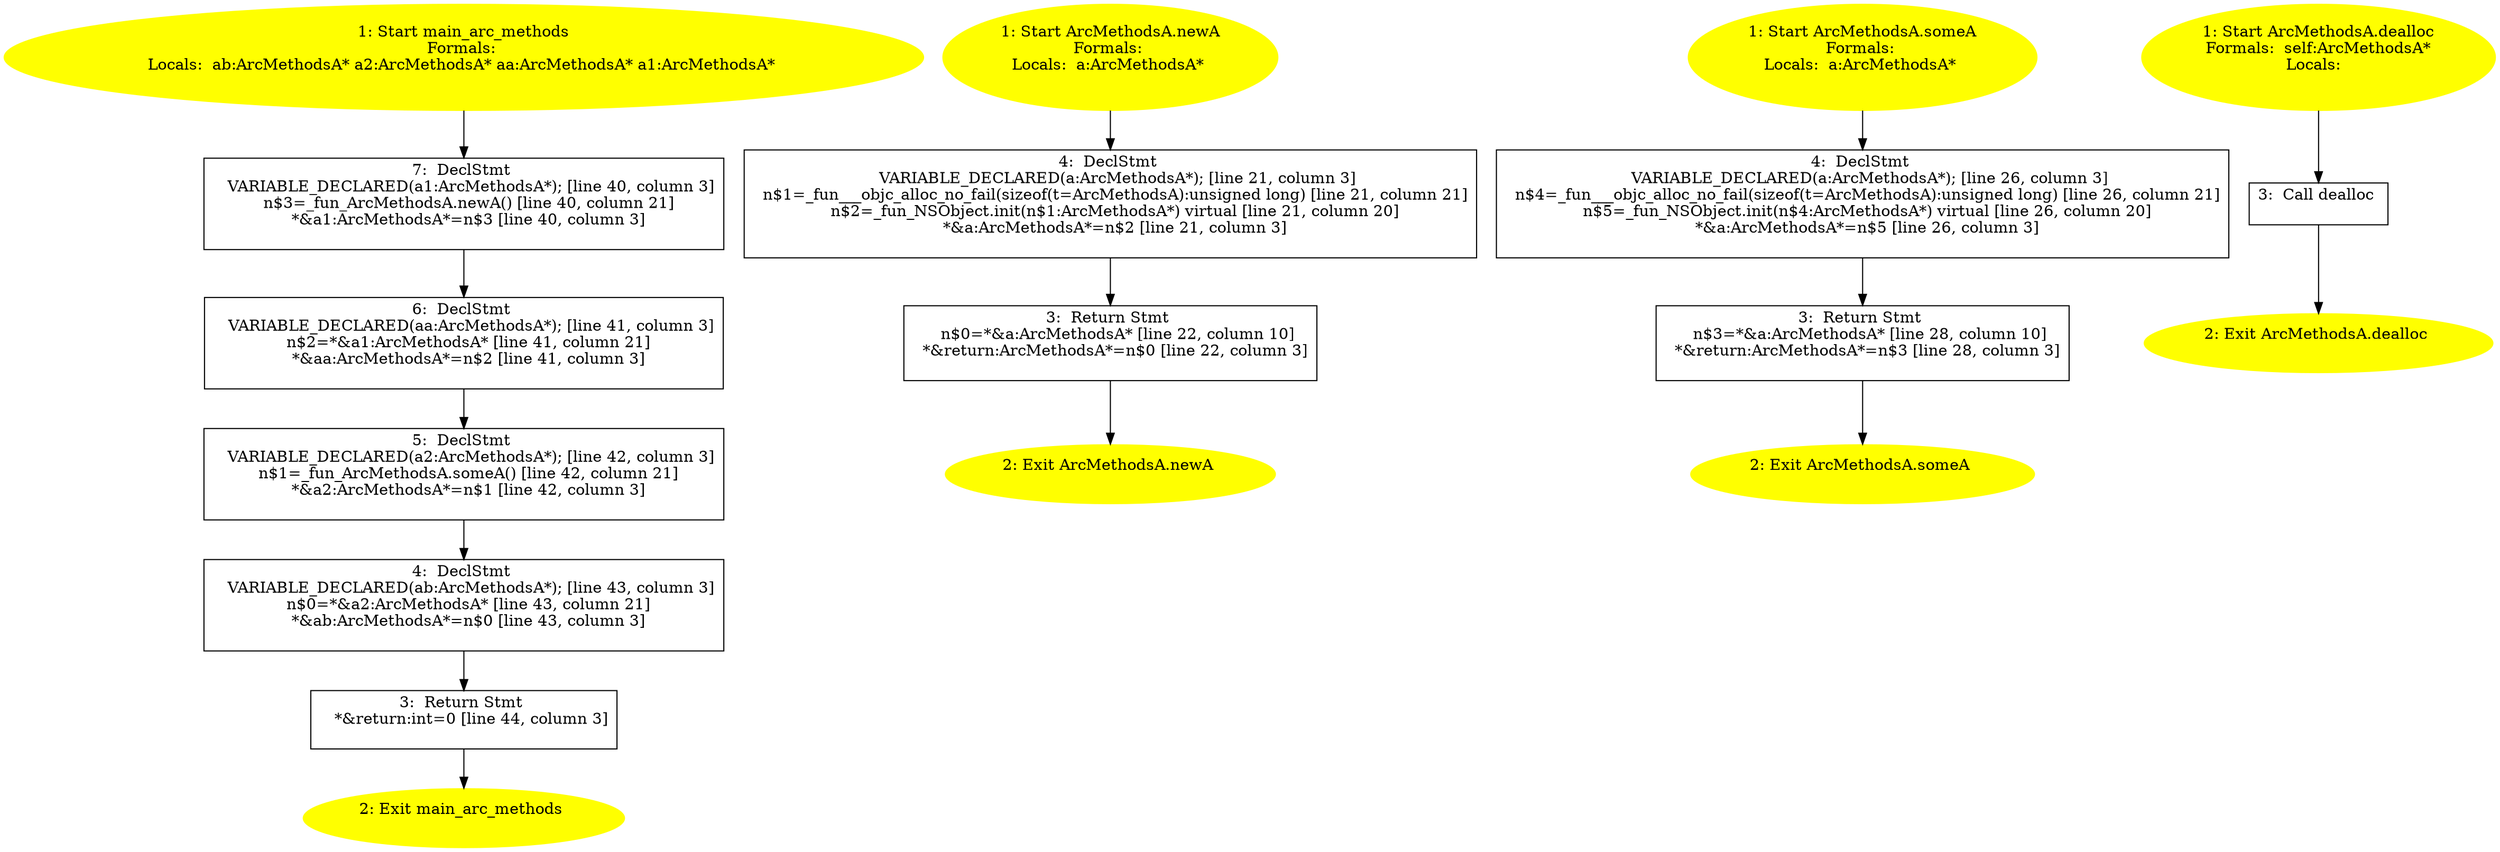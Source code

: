 /* @generated */
digraph cfg {
"main_arc_methods.6924ccbb58d8dbb03048861dcbd6134b_1" [label="1: Start main_arc_methods\nFormals: \nLocals:  ab:ArcMethodsA* a2:ArcMethodsA* aa:ArcMethodsA* a1:ArcMethodsA* \n  " color=yellow style=filled]
	

	 "main_arc_methods.6924ccbb58d8dbb03048861dcbd6134b_1" -> "main_arc_methods.6924ccbb58d8dbb03048861dcbd6134b_7" ;
"main_arc_methods.6924ccbb58d8dbb03048861dcbd6134b_2" [label="2: Exit main_arc_methods \n  " color=yellow style=filled]
	

"main_arc_methods.6924ccbb58d8dbb03048861dcbd6134b_3" [label="3:  Return Stmt \n   *&return:int=0 [line 44, column 3]\n " shape="box"]
	

	 "main_arc_methods.6924ccbb58d8dbb03048861dcbd6134b_3" -> "main_arc_methods.6924ccbb58d8dbb03048861dcbd6134b_2" ;
"main_arc_methods.6924ccbb58d8dbb03048861dcbd6134b_4" [label="4:  DeclStmt \n   VARIABLE_DECLARED(ab:ArcMethodsA*); [line 43, column 3]\n  n$0=*&a2:ArcMethodsA* [line 43, column 21]\n  *&ab:ArcMethodsA*=n$0 [line 43, column 3]\n " shape="box"]
	

	 "main_arc_methods.6924ccbb58d8dbb03048861dcbd6134b_4" -> "main_arc_methods.6924ccbb58d8dbb03048861dcbd6134b_3" ;
"main_arc_methods.6924ccbb58d8dbb03048861dcbd6134b_5" [label="5:  DeclStmt \n   VARIABLE_DECLARED(a2:ArcMethodsA*); [line 42, column 3]\n  n$1=_fun_ArcMethodsA.someA() [line 42, column 21]\n  *&a2:ArcMethodsA*=n$1 [line 42, column 3]\n " shape="box"]
	

	 "main_arc_methods.6924ccbb58d8dbb03048861dcbd6134b_5" -> "main_arc_methods.6924ccbb58d8dbb03048861dcbd6134b_4" ;
"main_arc_methods.6924ccbb58d8dbb03048861dcbd6134b_6" [label="6:  DeclStmt \n   VARIABLE_DECLARED(aa:ArcMethodsA*); [line 41, column 3]\n  n$2=*&a1:ArcMethodsA* [line 41, column 21]\n  *&aa:ArcMethodsA*=n$2 [line 41, column 3]\n " shape="box"]
	

	 "main_arc_methods.6924ccbb58d8dbb03048861dcbd6134b_6" -> "main_arc_methods.6924ccbb58d8dbb03048861dcbd6134b_5" ;
"main_arc_methods.6924ccbb58d8dbb03048861dcbd6134b_7" [label="7:  DeclStmt \n   VARIABLE_DECLARED(a1:ArcMethodsA*); [line 40, column 3]\n  n$3=_fun_ArcMethodsA.newA() [line 40, column 21]\n  *&a1:ArcMethodsA*=n$3 [line 40, column 3]\n " shape="box"]
	

	 "main_arc_methods.6924ccbb58d8dbb03048861dcbd6134b_7" -> "main_arc_methods.6924ccbb58d8dbb03048861dcbd6134b_6" ;
"newA#ArcMethodsA#class.8f73d571693162b8fe59ae9b171012f1_1" [label="1: Start ArcMethodsA.newA\nFormals: \nLocals:  a:ArcMethodsA* \n  " color=yellow style=filled]
	

	 "newA#ArcMethodsA#class.8f73d571693162b8fe59ae9b171012f1_1" -> "newA#ArcMethodsA#class.8f73d571693162b8fe59ae9b171012f1_4" ;
"newA#ArcMethodsA#class.8f73d571693162b8fe59ae9b171012f1_2" [label="2: Exit ArcMethodsA.newA \n  " color=yellow style=filled]
	

"newA#ArcMethodsA#class.8f73d571693162b8fe59ae9b171012f1_3" [label="3:  Return Stmt \n   n$0=*&a:ArcMethodsA* [line 22, column 10]\n  *&return:ArcMethodsA*=n$0 [line 22, column 3]\n " shape="box"]
	

	 "newA#ArcMethodsA#class.8f73d571693162b8fe59ae9b171012f1_3" -> "newA#ArcMethodsA#class.8f73d571693162b8fe59ae9b171012f1_2" ;
"newA#ArcMethodsA#class.8f73d571693162b8fe59ae9b171012f1_4" [label="4:  DeclStmt \n   VARIABLE_DECLARED(a:ArcMethodsA*); [line 21, column 3]\n  n$1=_fun___objc_alloc_no_fail(sizeof(t=ArcMethodsA):unsigned long) [line 21, column 21]\n  n$2=_fun_NSObject.init(n$1:ArcMethodsA*) virtual [line 21, column 20]\n  *&a:ArcMethodsA*=n$2 [line 21, column 3]\n " shape="box"]
	

	 "newA#ArcMethodsA#class.8f73d571693162b8fe59ae9b171012f1_4" -> "newA#ArcMethodsA#class.8f73d571693162b8fe59ae9b171012f1_3" ;
"someA#ArcMethodsA#class.b84b222a4d332a9b8f3f1d6626af9c8f_1" [label="1: Start ArcMethodsA.someA\nFormals: \nLocals:  a:ArcMethodsA* \n  " color=yellow style=filled]
	

	 "someA#ArcMethodsA#class.b84b222a4d332a9b8f3f1d6626af9c8f_1" -> "someA#ArcMethodsA#class.b84b222a4d332a9b8f3f1d6626af9c8f_4" ;
"someA#ArcMethodsA#class.b84b222a4d332a9b8f3f1d6626af9c8f_2" [label="2: Exit ArcMethodsA.someA \n  " color=yellow style=filled]
	

"someA#ArcMethodsA#class.b84b222a4d332a9b8f3f1d6626af9c8f_3" [label="3:  Return Stmt \n   n$3=*&a:ArcMethodsA* [line 28, column 10]\n  *&return:ArcMethodsA*=n$3 [line 28, column 3]\n " shape="box"]
	

	 "someA#ArcMethodsA#class.b84b222a4d332a9b8f3f1d6626af9c8f_3" -> "someA#ArcMethodsA#class.b84b222a4d332a9b8f3f1d6626af9c8f_2" ;
"someA#ArcMethodsA#class.b84b222a4d332a9b8f3f1d6626af9c8f_4" [label="4:  DeclStmt \n   VARIABLE_DECLARED(a:ArcMethodsA*); [line 26, column 3]\n  n$4=_fun___objc_alloc_no_fail(sizeof(t=ArcMethodsA):unsigned long) [line 26, column 21]\n  n$5=_fun_NSObject.init(n$4:ArcMethodsA*) virtual [line 26, column 20]\n  *&a:ArcMethodsA*=n$5 [line 26, column 3]\n " shape="box"]
	

	 "someA#ArcMethodsA#class.b84b222a4d332a9b8f3f1d6626af9c8f_4" -> "someA#ArcMethodsA#class.b84b222a4d332a9b8f3f1d6626af9c8f_3" ;
"dealloc#ArcMethodsA#instance.7ca05d78a1bcb0ca5ca59211927eef83_1" [label="1: Start ArcMethodsA.dealloc\nFormals:  self:ArcMethodsA*\nLocals:  \n  " color=yellow style=filled]
	

	 "dealloc#ArcMethodsA#instance.7ca05d78a1bcb0ca5ca59211927eef83_1" -> "dealloc#ArcMethodsA#instance.7ca05d78a1bcb0ca5ca59211927eef83_3" ;
"dealloc#ArcMethodsA#instance.7ca05d78a1bcb0ca5ca59211927eef83_2" [label="2: Exit ArcMethodsA.dealloc \n  " color=yellow style=filled]
	

"dealloc#ArcMethodsA#instance.7ca05d78a1bcb0ca5ca59211927eef83_3" [label="3:  Call dealloc \n  " shape="box"]
	

	 "dealloc#ArcMethodsA#instance.7ca05d78a1bcb0ca5ca59211927eef83_3" -> "dealloc#ArcMethodsA#instance.7ca05d78a1bcb0ca5ca59211927eef83_2" ;
}

